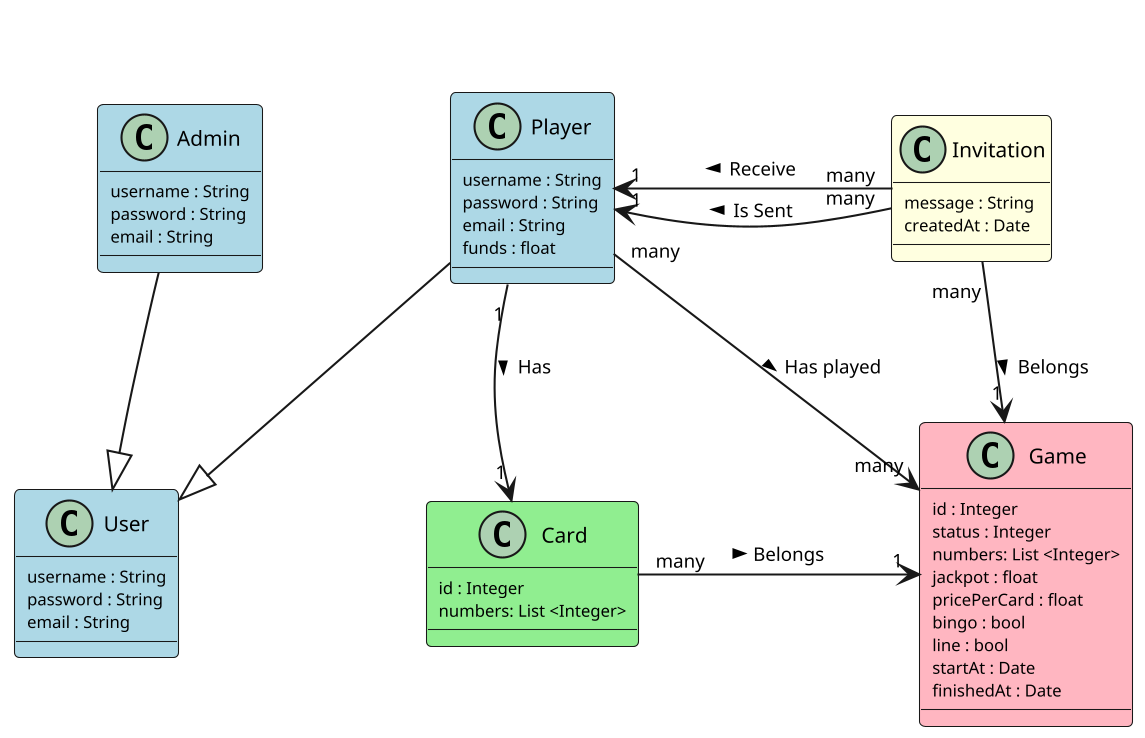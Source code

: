 @startuml

skinparam dpi 200
skinparam classAttributeFontSize 8
skinparam classArrowFontSize 9
skinparam classFontSize 10
skinparam nodesep 90
skinparam ranksep 40
hide stereotype

skinparam class {
	BackgroundColor White
	BackgroundColor<<Game>> LightPink
	BackgroundColor<<User>> LightBlue
	BackgroundColor<<Card>> LightGreen
	BackgroundColor<<Invitation>> LightYellow
}
skinparam shadowing false

skinparam package<<Layout>> {
  borderColor Transparent
  backgroundColor Transparent
  fontColor Transparent
  stereotypeFontColor Transparent
}

class User <<User>> {
    username : String
    password : String
    email : String
}

package Users <<Layout>>{
    class Player <<User>> {
        username : String
        password : String
        email : String
        funds : float
    }

    class Admin <<User>> {
    username : String
    password : String
    email : String
    }
}

class Card <<Card>> {
    id : Integer
    numbers: List <Integer>
}

class Game <<Game>> {
    id : Integer
    status : Integer
    numbers: List <Integer>
    jackpot : float
    pricePerCard : float
    bingo : bool
    line : bool
    startAt : Date
    finishedAt : Date
}

class Invitation <<Invitation>> {
    message : String
    createdAt : Date
}

Invitation "many" -> "1" Player : Is Sent >

Invitation "many" -> "1" Player : Receive >

Invitation "many" --> "1" Game : Belongs >

Game "1" <-left- "many" Card : Belongs <

Player "1" --> "1" Card : Has >

Player "many" --> "many" Game : Has played >

Player --|> User

Admin -|> User

@enduml